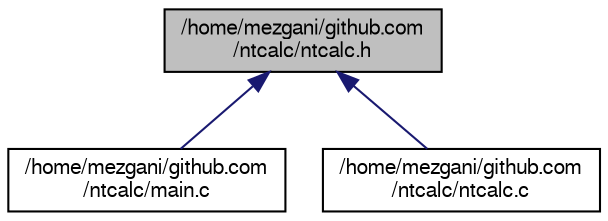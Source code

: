 digraph "/home/mezgani/github.com/ntcalc/ntcalc.h"
{
  edge [fontname="FreeSans",fontsize="10",labelfontname="FreeSans",labelfontsize="10"];
  node [fontname="FreeSans",fontsize="10",shape=record];
  Node9 [label="/home/mezgani/github.com\l/ntcalc/ntcalc.h",height=0.2,width=0.4,color="black", fillcolor="grey75", style="filled", fontcolor="black"];
  Node9 -> Node10 [dir="back",color="midnightblue",fontsize="10",style="solid",fontname="FreeSans"];
  Node10 [label="/home/mezgani/github.com\l/ntcalc/main.c",height=0.2,width=0.4,color="black", fillcolor="white", style="filled",URL="$main_8c.html"];
  Node9 -> Node11 [dir="back",color="midnightblue",fontsize="10",style="solid",fontname="FreeSans"];
  Node11 [label="/home/mezgani/github.com\l/ntcalc/ntcalc.c",height=0.2,width=0.4,color="black", fillcolor="white", style="filled",URL="$ntcalc_8c.html"];
}
